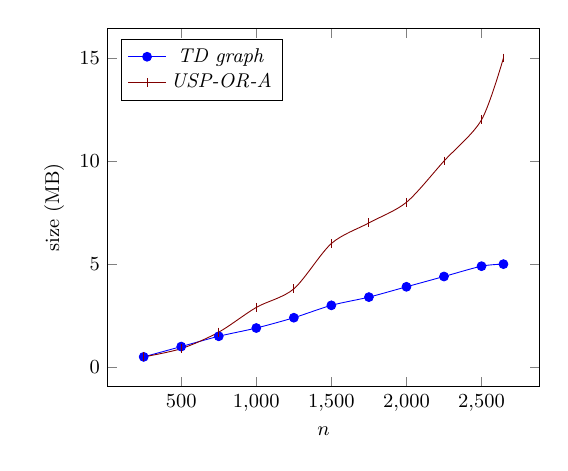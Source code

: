 \tikzstyle{textstyle}=[font=\fontsize{9}{9}\selectfont]
\begin{tikzpicture}[textstyle, scale=0.8]
    \begin{axis}[
        xlabel={$n$},
        ylabel={size (MB)},
		legend pos=north west
        ]
        
    \addplot[smooth,mark=*,color=blue, solid] plot coordinates {
		(250,0.5)
		(500,1.0)
		(750,1.5)
		(1000,1.9)
		(1250,2.4)
		(1500,3.0)
		(1750,3.4)
		(2000,3.9)
		(2250,4.4)
		(2500,4.9)
		(2646,5)
    };
    \addlegendentry{\textit{TD graph}}
    
    \addplot[smooth,mark=|,color=black!50!red, solid] plot coordinates {
		(250,0.5)
		(500,0.9)
		(750,1.7)
		(1000,2.9)
		(1250,3.8)
		(1500,6)
		(1750,7)
		(2000,8)
		(2250,10)
		(2500,12)
		(2646,15)
    };
    \addlegendentry{\textit{USP-OR-A}}
    
    \end{axis}
\end{tikzpicture}
